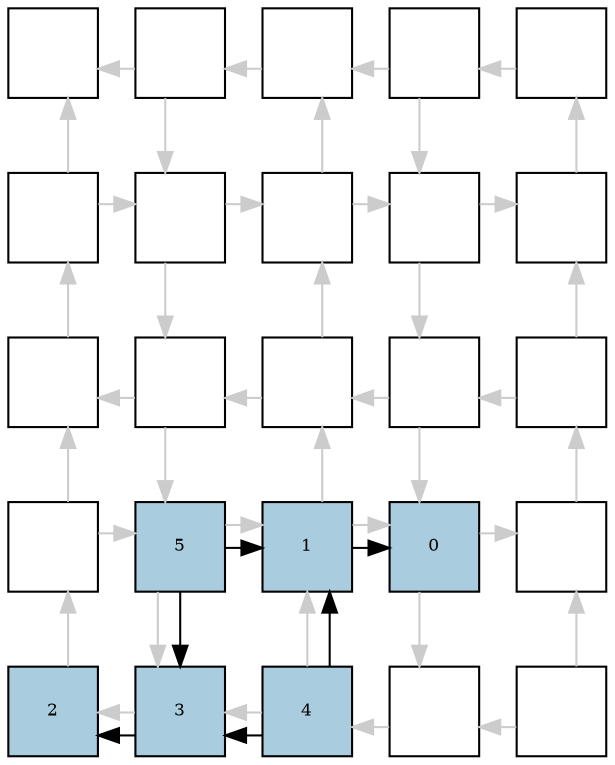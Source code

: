 digraph layout{
rankdir=TB; 

splines=ortho; 

node [style=filled shape=square fixedsize=true width=0.6];
0[label="", fontsize=8, fillcolor="#ffffff"];
1[label="", fontsize=8, fillcolor="#ffffff"];
2[label="", fontsize=8, fillcolor="#ffffff"];
3[label="", fontsize=8, fillcolor="#ffffff"];
4[label="", fontsize=8, fillcolor="#ffffff"];
5[label="", fontsize=8, fillcolor="#ffffff"];
6[label="", fontsize=8, fillcolor="#ffffff"];
7[label="", fontsize=8, fillcolor="#ffffff"];
8[label="", fontsize=8, fillcolor="#ffffff"];
9[label="", fontsize=8, fillcolor="#ffffff"];
10[label="", fontsize=8, fillcolor="#ffffff"];
11[label="", fontsize=8, fillcolor="#ffffff"];
12[label="", fontsize=8, fillcolor="#ffffff"];
13[label="", fontsize=8, fillcolor="#ffffff"];
14[label="", fontsize=8, fillcolor="#ffffff"];
15[label="", fontsize=8, fillcolor="#ffffff"];
16[label="5", fontsize=8, fillcolor="#a9ccde"];
17[label="1", fontsize=8, fillcolor="#a9ccde"];
18[label="0", fontsize=8, fillcolor="#a9ccde"];
19[label="", fontsize=8, fillcolor="#ffffff"];
20[label="2", fontsize=8, fillcolor="#a9ccde"];
21[label="3", fontsize=8, fillcolor="#a9ccde"];
22[label="4", fontsize=8, fillcolor="#a9ccde"];
23[label="", fontsize=8, fillcolor="#ffffff"];
24[label="", fontsize=8, fillcolor="#ffffff"];
edge [constraint=false, style=vis];
1 -> 0 [color="#cccccc"];
1 -> 6 [color="#cccccc"];
2 -> 1 [color="#cccccc"];
3 -> 2 [color="#cccccc"];
3 -> 8 [color="#cccccc"];
4 -> 3 [color="#cccccc"];
5 -> 6 [color="#cccccc"];
5 -> 0 [color="#cccccc"];
6 -> 11 [color="#cccccc"];
6 -> 7 [color="#cccccc"];
7 -> 8 [color="#cccccc"];
7 -> 2 [color="#cccccc"];
8 -> 13 [color="#cccccc"];
8 -> 9 [color="#cccccc"];
9 -> 4 [color="#cccccc"];
10 -> 5 [color="#cccccc"];
11 -> 10 [color="#cccccc"];
11 -> 16 [color="#cccccc"];
12 -> 7 [color="#cccccc"];
12 -> 11 [color="#cccccc"];
13 -> 12 [color="#cccccc"];
13 -> 18 [color="#cccccc"];
14 -> 9 [color="#cccccc"];
14 -> 13 [color="#cccccc"];
15 -> 16 [color="#cccccc"];
15 -> 10 [color="#cccccc"];
16 -> 21 [color="#cccccc"];
16 -> 17 [color="#cccccc"];
17 -> 18 [color="#cccccc"];
17 -> 12 [color="#cccccc"];
18 -> 23 [color="#cccccc"];
18 -> 19 [color="#cccccc"];
19 -> 14 [color="#cccccc"];
20 -> 15 [color="#cccccc"];
21 -> 20 [color="#cccccc"];
22 -> 17 [color="#cccccc"];
22 -> 21 [color="#cccccc"];
23 -> 22 [color="#cccccc"];
24 -> 19 [color="#cccccc"];
24 -> 23 [color="#cccccc"];
17 -> 18;
21 -> 20;
16 -> 17;
22 -> 17;
16 -> 21;
22 -> 21;
edge [constraint=true, style=invis];
0 -> 5 -> 10 -> 15 -> 20;
1 -> 6 -> 11 -> 16 -> 21;
2 -> 7 -> 12 -> 17 -> 22;
3 -> 8 -> 13 -> 18 -> 23;
4 -> 9 -> 14 -> 19 -> 24;
rank = same { 0 -> 1 -> 2 -> 3 -> 4;};
rank = same { 5 -> 6 -> 7 -> 8 -> 9;};
rank = same { 10 -> 11 -> 12 -> 13 -> 14;};
rank = same { 15 -> 16 -> 17 -> 18 -> 19;};
rank = same { 20 -> 21 -> 22 -> 23 -> 24;};
}
